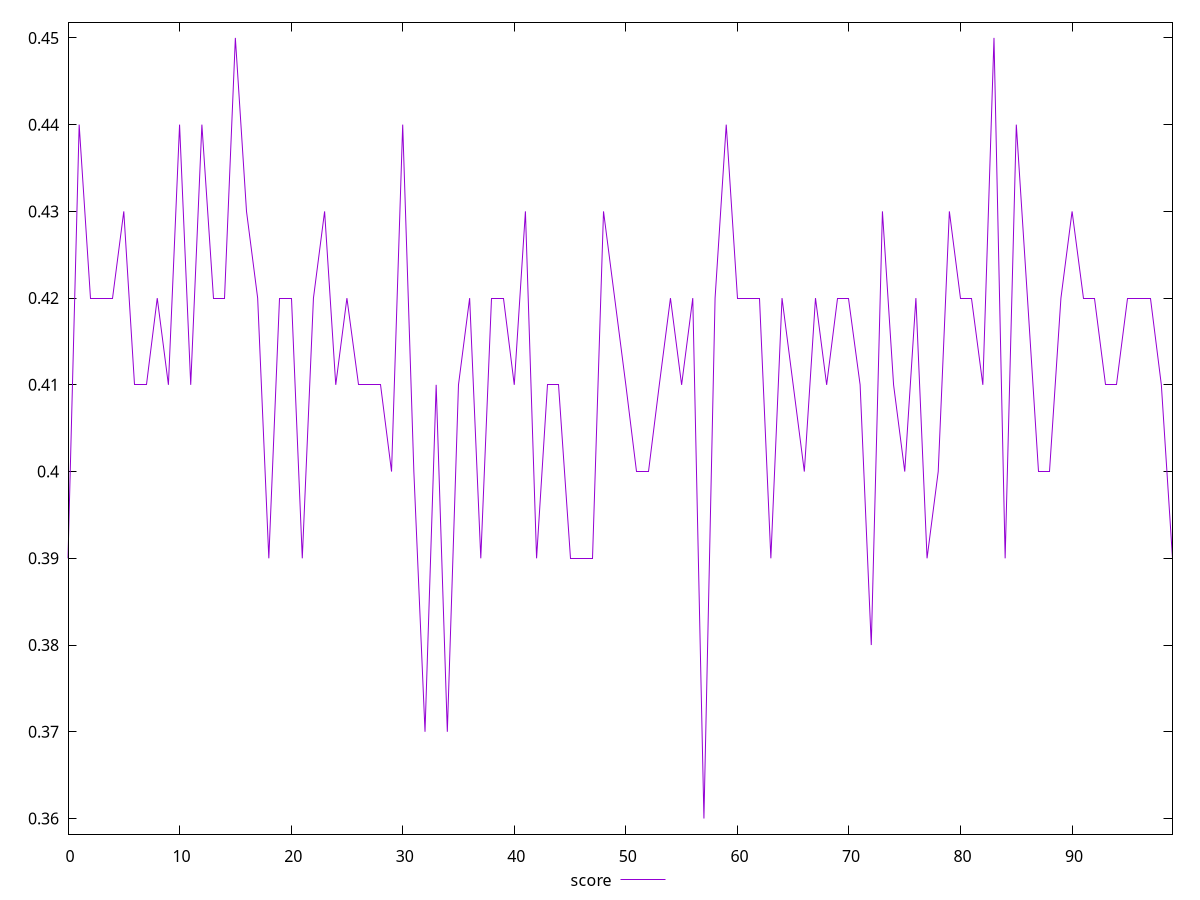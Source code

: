 reset

$score <<EOF
0 0.39
1 0.44
2 0.42
3 0.42
4 0.42
5 0.43
6 0.41
7 0.41
8 0.42
9 0.41
10 0.44
11 0.41
12 0.44
13 0.42
14 0.42
15 0.45
16 0.43
17 0.42
18 0.39
19 0.42
20 0.42
21 0.39
22 0.42
23 0.43
24 0.41
25 0.42
26 0.41
27 0.41
28 0.41
29 0.4
30 0.44
31 0.4
32 0.37
33 0.41
34 0.37
35 0.41
36 0.42
37 0.39
38 0.42
39 0.42
40 0.41
41 0.43
42 0.39
43 0.41
44 0.41
45 0.39
46 0.39
47 0.39
48 0.43
49 0.42
50 0.41
51 0.4
52 0.4
53 0.41
54 0.42
55 0.41
56 0.42
57 0.36
58 0.42
59 0.44
60 0.42
61 0.42
62 0.42
63 0.39
64 0.42
65 0.41
66 0.4
67 0.42
68 0.41
69 0.42
70 0.42
71 0.41
72 0.38
73 0.43
74 0.41
75 0.4
76 0.42
77 0.39
78 0.4
79 0.43
80 0.42
81 0.42
82 0.41
83 0.45
84 0.39
85 0.44
86 0.42
87 0.4
88 0.4
89 0.42
90 0.43
91 0.42
92 0.42
93 0.41
94 0.41
95 0.42
96 0.42
97 0.42
98 0.41
99 0.39
EOF

set key outside below
set xrange [0:99]
set yrange [0.35819999999999996:0.45180000000000003]
set trange [0.35819999999999996:0.45180000000000003]
set terminal svg size 640, 500 enhanced background rgb 'white'
set output "report_00015_2021-02-09T16-11-33.973Z/uses-text-compression/samples/pages+cached+noadtech+nomedia+nocss/score/values.svg"

plot $score title "score" with line

reset
